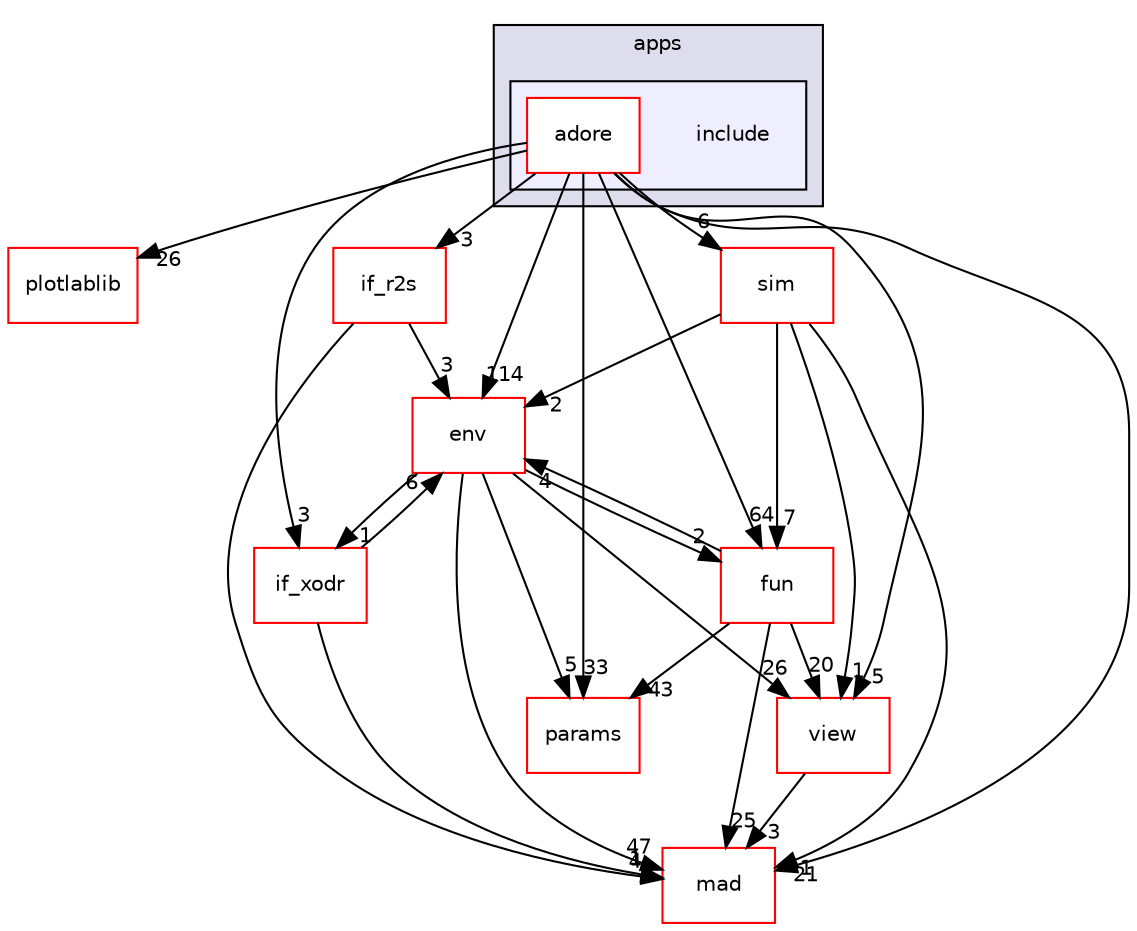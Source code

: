 digraph "/home/fascar/temp/adore/libadore/libadore/adore/apps/include" {
  compound=true
  node [ fontsize="10", fontname="Helvetica"];
  edge [ labelfontsize="10", labelfontname="Helvetica"];
  subgraph clusterdir_ee30459d87480d0c0bf5c6a07a079fb9 {
    graph [ bgcolor="#ddddee", pencolor="black", label="apps" fontname="Helvetica", fontsize="10", URL="dir_ee30459d87480d0c0bf5c6a07a079fb9.html"]
  subgraph clusterdir_bcd16089335ddb59bcb950a927429550 {
    graph [ bgcolor="#eeeeff", pencolor="black", label="" URL="dir_bcd16089335ddb59bcb950a927429550.html"];
    dir_bcd16089335ddb59bcb950a927429550 [shape=plaintext label="include"];
  dir_c53c63566f0e67b478800fed86472c8a [shape=box label="adore" fillcolor="white" style="filled" color="red" URL="dir_c53c63566f0e67b478800fed86472c8a.html"];
  }
  }
  dir_18b2dfb3931f9961b4b7423d99338341 [shape=box label="plotlablib" fillcolor="white" style="filled" color="red" URL="dir_18b2dfb3931f9961b4b7423d99338341.html"];
  dir_1ce38c874db9fadeb52a998cdc994e45 [shape=box label="if_r2s" fillcolor="white" style="filled" color="red" URL="dir_1ce38c874db9fadeb52a998cdc994e45.html"];
  dir_33556dd2e09761c2ca0173bbd2b6fd48 [shape=box label="if_xodr" fillcolor="white" style="filled" color="red" URL="dir_33556dd2e09761c2ca0173bbd2b6fd48.html"];
  dir_649591276c0eecc8bf797bbe7897dd04 [shape=box label="fun" fillcolor="white" style="filled" color="red" URL="dir_649591276c0eecc8bf797bbe7897dd04.html"];
  dir_a021c6ba58a8e5129fddf49c0e1c61e7 [shape=box label="view" fillcolor="white" style="filled" color="red" URL="dir_a021c6ba58a8e5129fddf49c0e1c61e7.html"];
  dir_dd24209da890e557508ac1b6831a5bf7 [shape=box label="mad" fillcolor="white" style="filled" color="red" URL="dir_dd24209da890e557508ac1b6831a5bf7.html"];
  dir_e67924bcc0fa25173e6cb07f4c4f7f25 [shape=box label="env" fillcolor="white" style="filled" color="red" URL="dir_e67924bcc0fa25173e6cb07f4c4f7f25.html"];
  dir_f3d637d0f75736c37b2f136afab12125 [shape=box label="params" fillcolor="white" style="filled" color="red" URL="dir_f3d637d0f75736c37b2f136afab12125.html"];
  dir_f73bda40924a24f0c6fe568fabc9b937 [shape=box label="sim" fillcolor="white" style="filled" color="red" URL="dir_f73bda40924a24f0c6fe568fabc9b937.html"];
  dir_c53c63566f0e67b478800fed86472c8a->dir_e67924bcc0fa25173e6cb07f4c4f7f25 [headlabel="114", labeldistance=1.5 headhref="dir_000041_000044.html"];
  dir_c53c63566f0e67b478800fed86472c8a->dir_f3d637d0f75736c37b2f136afab12125 [headlabel="33", labeldistance=1.5 headhref="dir_000041_000052.html"];
  dir_c53c63566f0e67b478800fed86472c8a->dir_649591276c0eecc8bf797bbe7897dd04 [headlabel="64", labeldistance=1.5 headhref="dir_000041_000048.html"];
  dir_c53c63566f0e67b478800fed86472c8a->dir_dd24209da890e557508ac1b6831a5bf7 [headlabel="21", labeldistance=1.5 headhref="dir_000041_000092.html"];
  dir_c53c63566f0e67b478800fed86472c8a->dir_f73bda40924a24f0c6fe568fabc9b937 [headlabel="6", labeldistance=1.5 headhref="dir_000041_000056.html"];
  dir_c53c63566f0e67b478800fed86472c8a->dir_33556dd2e09761c2ca0173bbd2b6fd48 [headlabel="3", labeldistance=1.5 headhref="dir_000041_000086.html"];
  dir_c53c63566f0e67b478800fed86472c8a->dir_1ce38c874db9fadeb52a998cdc994e45 [headlabel="3", labeldistance=1.5 headhref="dir_000041_000081.html"];
  dir_c53c63566f0e67b478800fed86472c8a->dir_18b2dfb3931f9961b4b7423d99338341 [headlabel="26", labeldistance=1.5 headhref="dir_000041_000099.html"];
  dir_c53c63566f0e67b478800fed86472c8a->dir_a021c6ba58a8e5129fddf49c0e1c61e7 [headlabel="5", labeldistance=1.5 headhref="dir_000041_000061.html"];
  dir_1ce38c874db9fadeb52a998cdc994e45->dir_e67924bcc0fa25173e6cb07f4c4f7f25 [headlabel="3", labeldistance=1.5 headhref="dir_000081_000044.html"];
  dir_1ce38c874db9fadeb52a998cdc994e45->dir_dd24209da890e557508ac1b6831a5bf7 [headlabel="4", labeldistance=1.5 headhref="dir_000081_000092.html"];
  dir_649591276c0eecc8bf797bbe7897dd04->dir_a021c6ba58a8e5129fddf49c0e1c61e7 [headlabel="20", labeldistance=1.5 headhref="dir_000048_000061.html"];
  dir_649591276c0eecc8bf797bbe7897dd04->dir_dd24209da890e557508ac1b6831a5bf7 [headlabel="25", labeldistance=1.5 headhref="dir_000048_000092.html"];
  dir_649591276c0eecc8bf797bbe7897dd04->dir_e67924bcc0fa25173e6cb07f4c4f7f25 [headlabel="4", labeldistance=1.5 headhref="dir_000048_000044.html"];
  dir_649591276c0eecc8bf797bbe7897dd04->dir_f3d637d0f75736c37b2f136afab12125 [headlabel="43", labeldistance=1.5 headhref="dir_000048_000052.html"];
  dir_33556dd2e09761c2ca0173bbd2b6fd48->dir_e67924bcc0fa25173e6cb07f4c4f7f25 [headlabel="6", labeldistance=1.5 headhref="dir_000086_000044.html"];
  dir_33556dd2e09761c2ca0173bbd2b6fd48->dir_dd24209da890e557508ac1b6831a5bf7 [headlabel="1", labeldistance=1.5 headhref="dir_000086_000092.html"];
  dir_a021c6ba58a8e5129fddf49c0e1c61e7->dir_dd24209da890e557508ac1b6831a5bf7 [headlabel="3", labeldistance=1.5 headhref="dir_000061_000092.html"];
  dir_f73bda40924a24f0c6fe568fabc9b937->dir_dd24209da890e557508ac1b6831a5bf7 [headlabel="1", labeldistance=1.5 headhref="dir_000056_000092.html"];
  dir_f73bda40924a24f0c6fe568fabc9b937->dir_a021c6ba58a8e5129fddf49c0e1c61e7 [headlabel="1", labeldistance=1.5 headhref="dir_000056_000061.html"];
  dir_f73bda40924a24f0c6fe568fabc9b937->dir_649591276c0eecc8bf797bbe7897dd04 [headlabel="7", labeldistance=1.5 headhref="dir_000056_000048.html"];
  dir_f73bda40924a24f0c6fe568fabc9b937->dir_e67924bcc0fa25173e6cb07f4c4f7f25 [headlabel="2", labeldistance=1.5 headhref="dir_000056_000044.html"];
  dir_e67924bcc0fa25173e6cb07f4c4f7f25->dir_a021c6ba58a8e5129fddf49c0e1c61e7 [headlabel="26", labeldistance=1.5 headhref="dir_000044_000061.html"];
  dir_e67924bcc0fa25173e6cb07f4c4f7f25->dir_dd24209da890e557508ac1b6831a5bf7 [headlabel="47", labeldistance=1.5 headhref="dir_000044_000092.html"];
  dir_e67924bcc0fa25173e6cb07f4c4f7f25->dir_f3d637d0f75736c37b2f136afab12125 [headlabel="5", labeldistance=1.5 headhref="dir_000044_000052.html"];
  dir_e67924bcc0fa25173e6cb07f4c4f7f25->dir_33556dd2e09761c2ca0173bbd2b6fd48 [headlabel="1", labeldistance=1.5 headhref="dir_000044_000086.html"];
  dir_e67924bcc0fa25173e6cb07f4c4f7f25->dir_649591276c0eecc8bf797bbe7897dd04 [headlabel="2", labeldistance=1.5 headhref="dir_000044_000048.html"];
}
